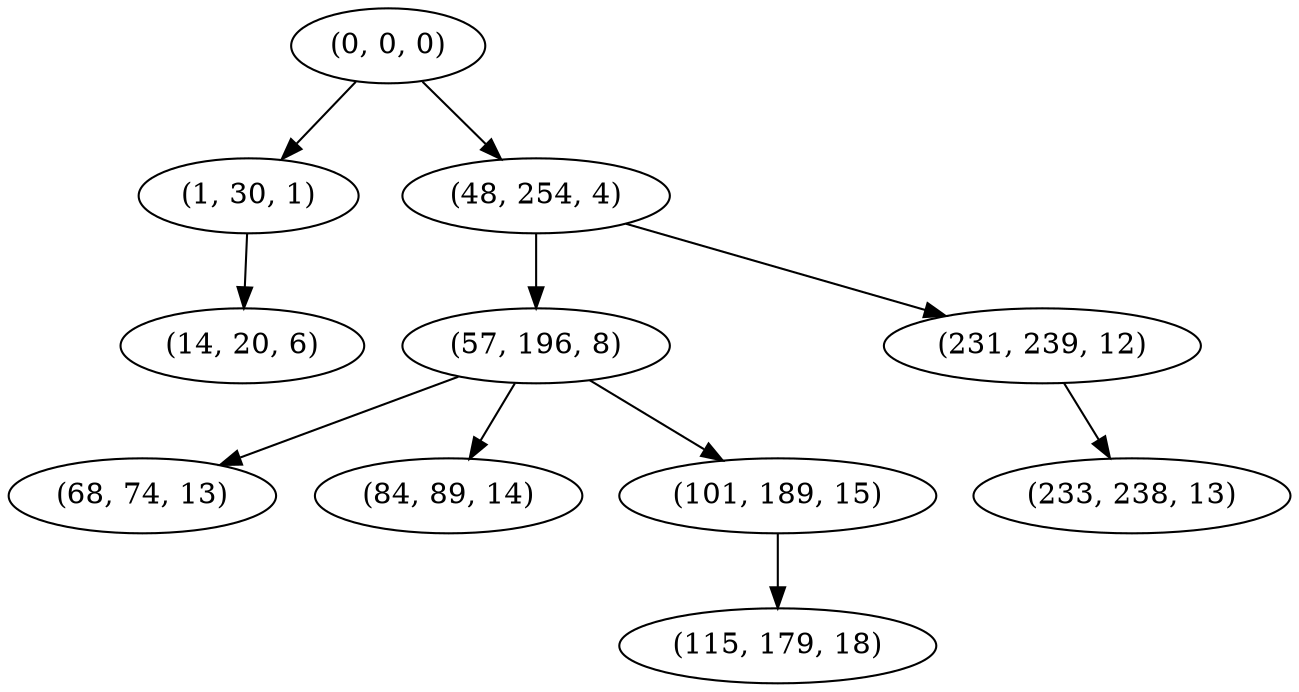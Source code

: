 digraph tree {
    "(0, 0, 0)";
    "(1, 30, 1)";
    "(14, 20, 6)";
    "(48, 254, 4)";
    "(57, 196, 8)";
    "(68, 74, 13)";
    "(84, 89, 14)";
    "(101, 189, 15)";
    "(115, 179, 18)";
    "(231, 239, 12)";
    "(233, 238, 13)";
    "(0, 0, 0)" -> "(1, 30, 1)";
    "(0, 0, 0)" -> "(48, 254, 4)";
    "(1, 30, 1)" -> "(14, 20, 6)";
    "(48, 254, 4)" -> "(57, 196, 8)";
    "(48, 254, 4)" -> "(231, 239, 12)";
    "(57, 196, 8)" -> "(68, 74, 13)";
    "(57, 196, 8)" -> "(84, 89, 14)";
    "(57, 196, 8)" -> "(101, 189, 15)";
    "(101, 189, 15)" -> "(115, 179, 18)";
    "(231, 239, 12)" -> "(233, 238, 13)";
}
